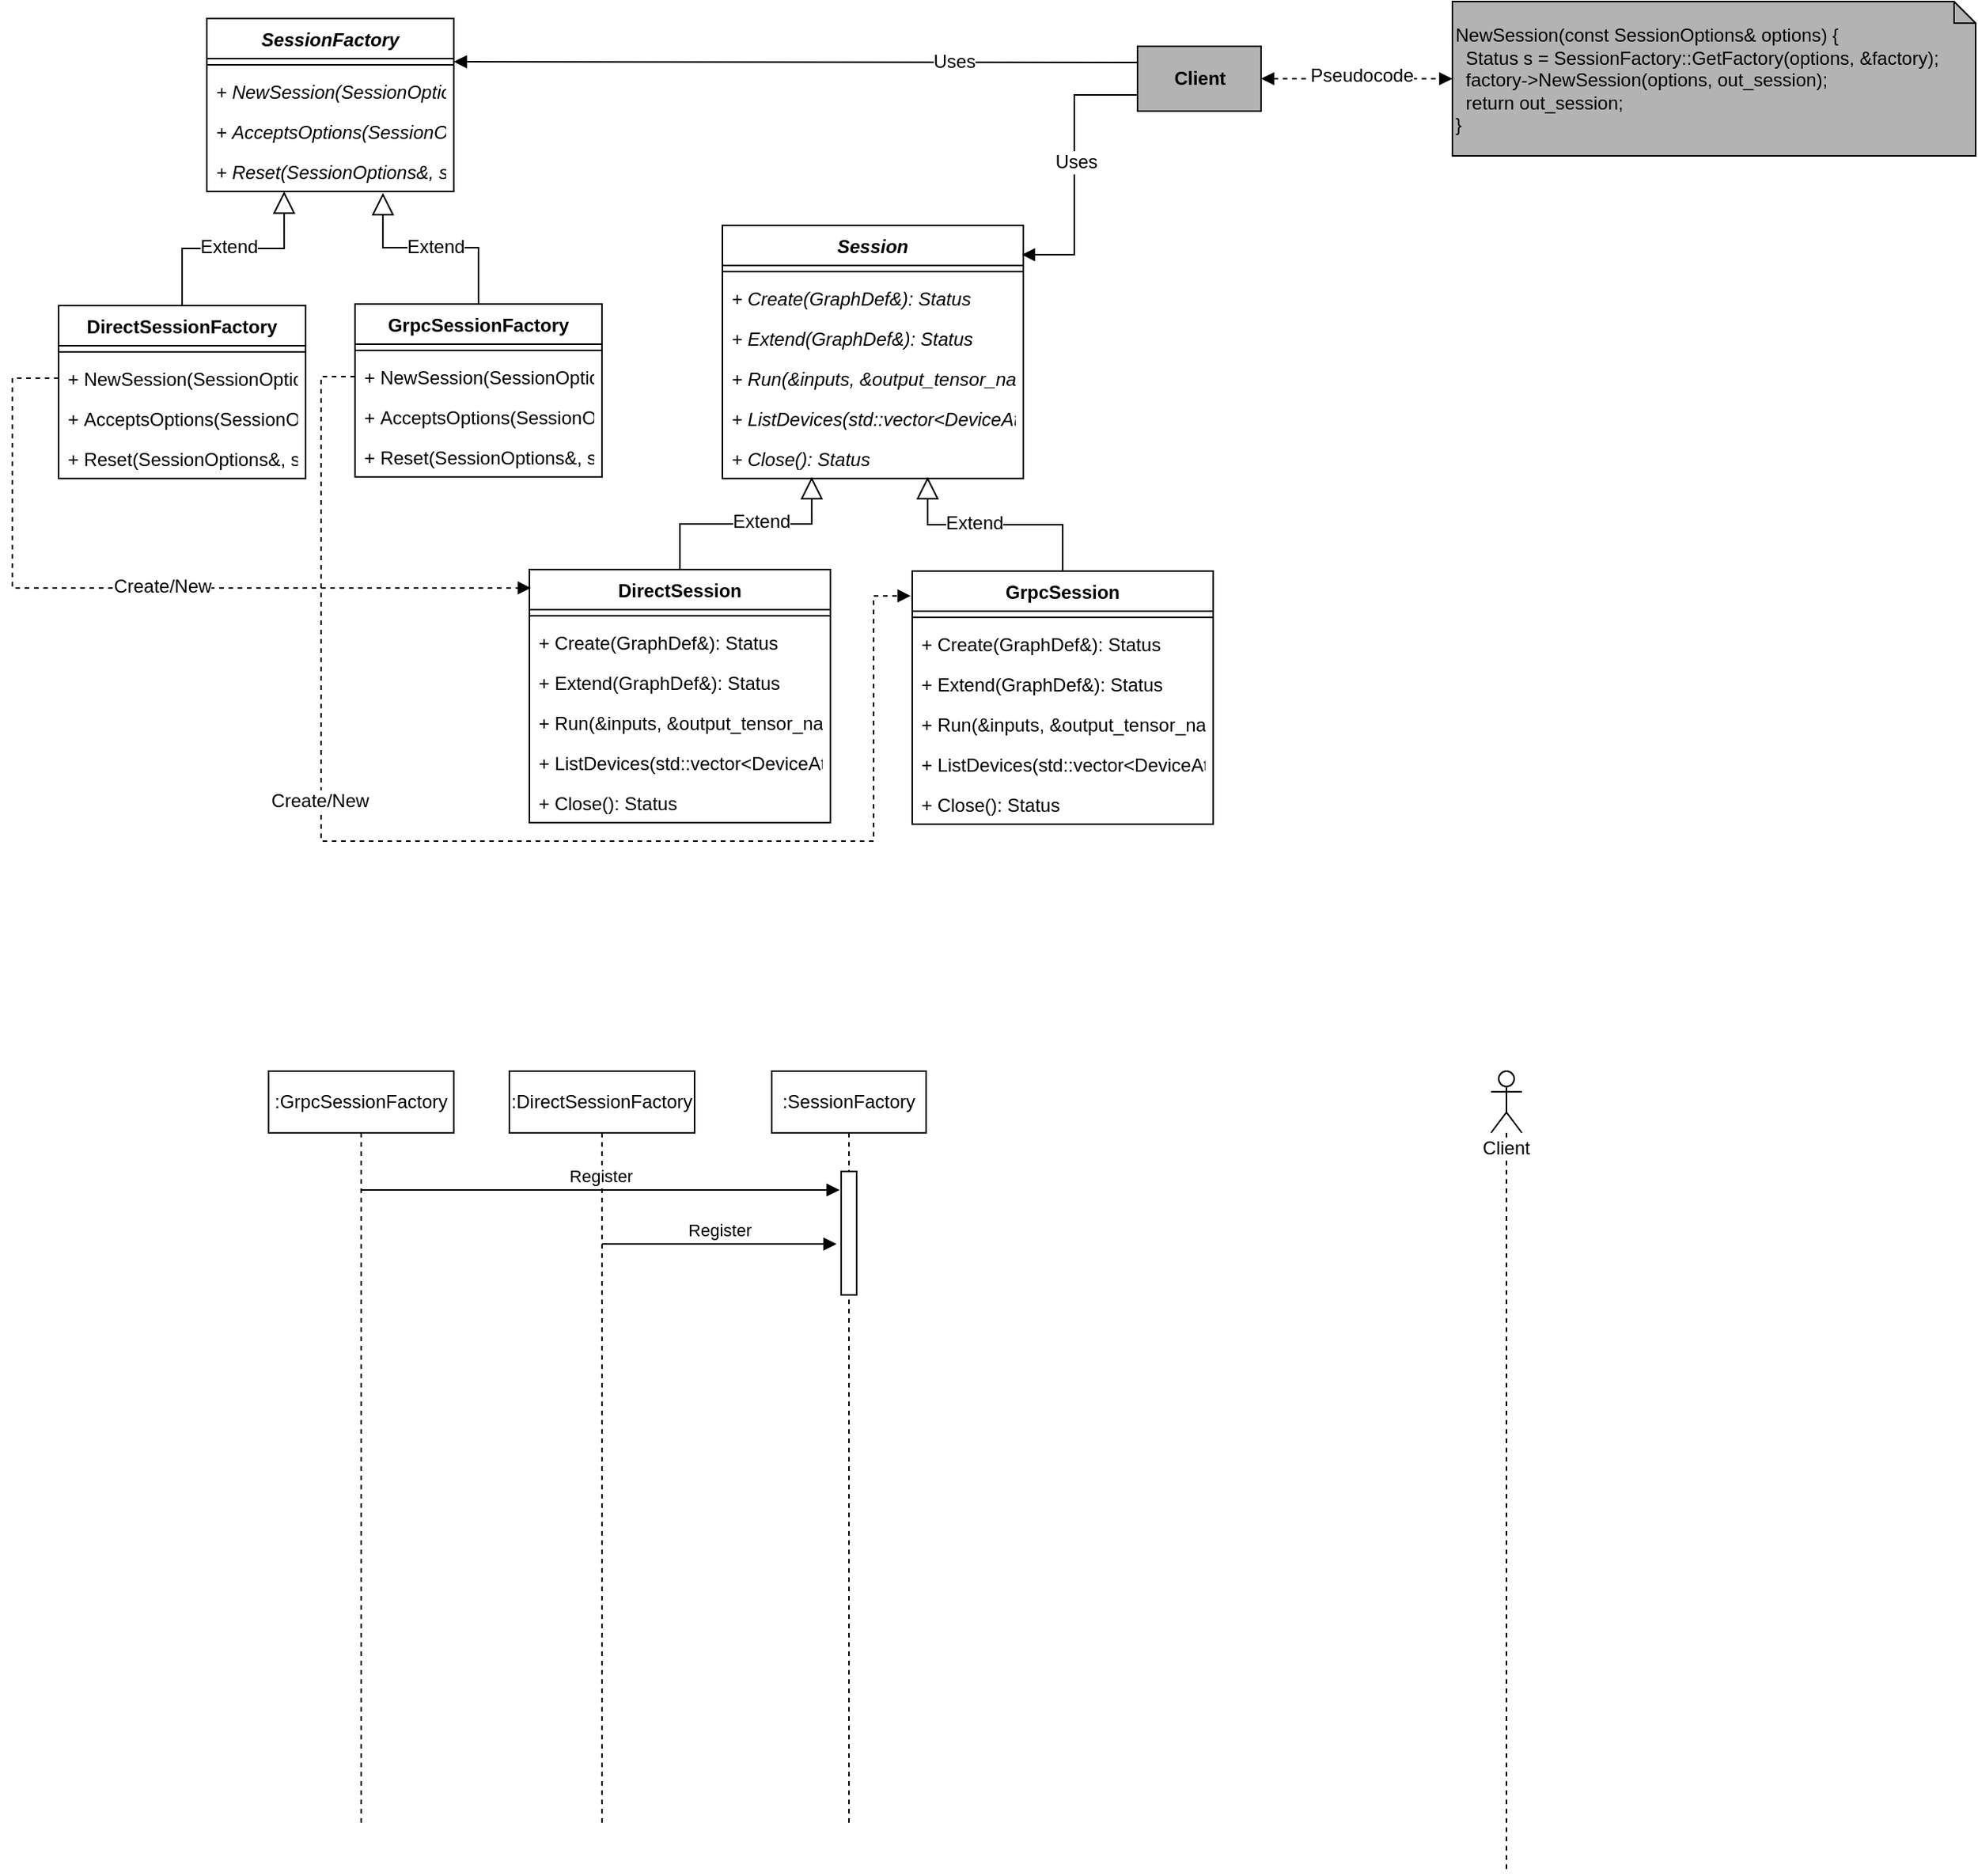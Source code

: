 <mxfile version="10.8.0" type="github"><diagram name="SessionFactory" id="6133507b-19e7-1e82-6fc7-422aa6c4b21f"><mxGraphModel dx="1154" dy="702" grid="1" gridSize="10" guides="1" tooltips="1" connect="1" arrows="1" fold="1" page="1" pageScale="1" pageWidth="1169" pageHeight="827" background="#ffffff" math="0" shadow="0"><root><mxCell id="0"/><mxCell id="1" parent="0"/><mxCell id="FXusubt9UUqyPPRDSsIw-2" value="GrpcSessionFactory" style="swimlane;fontStyle=1;align=center;verticalAlign=top;childLayout=stackLayout;horizontal=1;startSize=26;horizontalStack=0;resizeParent=1;resizeParentMax=0;resizeLast=0;collapsible=1;marginBottom=0;" parent="1" vertex="1"><mxGeometry x="264" y="343" width="160" height="112" as="geometry"/></mxCell><mxCell id="FXusubt9UUqyPPRDSsIw-4" value="" style="line;strokeWidth=1;fillColor=none;align=left;verticalAlign=middle;spacingTop=-1;spacingLeft=3;spacingRight=3;rotatable=0;labelPosition=right;points=[];portConstraint=eastwest;" parent="FXusubt9UUqyPPRDSsIw-2" vertex="1"><mxGeometry y="26" width="160" height="8" as="geometry"/></mxCell><mxCell id="FXusubt9UUqyPPRDSsIw-5" value="+ NewSession(SessionOptions&amp;, Session**): Status&#10;" style="text;strokeColor=none;fillColor=none;align=left;verticalAlign=top;spacingLeft=4;spacingRight=4;overflow=hidden;rotatable=0;points=[[0,0.5],[1,0.5]];portConstraint=eastwest;fontStyle=0" parent="FXusubt9UUqyPPRDSsIw-2" vertex="1"><mxGeometry y="34" width="160" height="26" as="geometry"/></mxCell><mxCell id="FXusubt9UUqyPPRDSsIw-11" value="+ AcceptsOptions(SessionOptions&amp;): bool&#10;" style="text;strokeColor=none;fillColor=none;align=left;verticalAlign=top;spacingLeft=4;spacingRight=4;overflow=hidden;rotatable=0;points=[[0,0.5],[1,0.5]];portConstraint=eastwest;fontStyle=0" parent="FXusubt9UUqyPPRDSsIw-2" vertex="1"><mxGeometry y="60" width="160" height="26" as="geometry"/></mxCell><mxCell id="FXusubt9UUqyPPRDSsIw-9" value="+ Reset(SessionOptions&amp;, std::vector&lt;string&gt;&amp; ): Status&#10;" style="text;strokeColor=none;fillColor=none;align=left;verticalAlign=top;spacingLeft=4;spacingRight=4;overflow=hidden;rotatable=0;points=[[0,0.5],[1,0.5]];portConstraint=eastwest;fontStyle=0" parent="FXusubt9UUqyPPRDSsIw-2" vertex="1"><mxGeometry y="86" width="160" height="26" as="geometry"/></mxCell><mxCell id="FXusubt9UUqyPPRDSsIw-12" value="SessionFactory" style="swimlane;fontStyle=3;align=center;verticalAlign=top;childLayout=stackLayout;horizontal=1;startSize=26;horizontalStack=0;resizeParent=1;resizeParentMax=0;resizeLast=0;collapsible=1;marginBottom=0;" parent="1" vertex="1"><mxGeometry x="168" y="158" width="160" height="112" as="geometry"/></mxCell><mxCell id="FXusubt9UUqyPPRDSsIw-13" value="" style="line;strokeWidth=1;fillColor=none;align=left;verticalAlign=middle;spacingTop=-1;spacingLeft=3;spacingRight=3;rotatable=0;labelPosition=right;points=[];portConstraint=eastwest;" parent="FXusubt9UUqyPPRDSsIw-12" vertex="1"><mxGeometry y="26" width="160" height="8" as="geometry"/></mxCell><mxCell id="FXusubt9UUqyPPRDSsIw-14" value="+ NewSession(SessionOptions&amp;, Session**): Status&#10;" style="text;strokeColor=none;fillColor=none;align=left;verticalAlign=top;spacingLeft=4;spacingRight=4;overflow=hidden;rotatable=0;points=[[0,0.5],[1,0.5]];portConstraint=eastwest;fontStyle=2" parent="FXusubt9UUqyPPRDSsIw-12" vertex="1"><mxGeometry y="34" width="160" height="26" as="geometry"/></mxCell><mxCell id="FXusubt9UUqyPPRDSsIw-15" value="+ AcceptsOptions(SessionOptions&amp;): bool&#10;" style="text;strokeColor=none;fillColor=none;align=left;verticalAlign=top;spacingLeft=4;spacingRight=4;overflow=hidden;rotatable=0;points=[[0,0.5],[1,0.5]];portConstraint=eastwest;fontStyle=2" parent="FXusubt9UUqyPPRDSsIw-12" vertex="1"><mxGeometry y="60" width="160" height="26" as="geometry"/></mxCell><mxCell id="FXusubt9UUqyPPRDSsIw-16" value="+ Reset(SessionOptions&amp;, std::vector&lt;string&gt;&amp; ): Status&#10;" style="text;strokeColor=none;fillColor=none;align=left;verticalAlign=top;spacingLeft=4;spacingRight=4;overflow=hidden;rotatable=0;points=[[0,0.5],[1,0.5]];portConstraint=eastwest;fontStyle=2" parent="FXusubt9UUqyPPRDSsIw-12" vertex="1"><mxGeometry y="86" width="160" height="26" as="geometry"/></mxCell><mxCell id="FXusubt9UUqyPPRDSsIw-18" value="DirectSessionFactory" style="swimlane;fontStyle=1;align=center;verticalAlign=top;childLayout=stackLayout;horizontal=1;startSize=26;horizontalStack=0;resizeParent=1;resizeParentMax=0;resizeLast=0;collapsible=1;marginBottom=0;" parent="1" vertex="1"><mxGeometry x="72" y="344" width="160" height="112" as="geometry"/></mxCell><mxCell id="FXusubt9UUqyPPRDSsIw-19" value="" style="line;strokeWidth=1;fillColor=none;align=left;verticalAlign=middle;spacingTop=-1;spacingLeft=3;spacingRight=3;rotatable=0;labelPosition=right;points=[];portConstraint=eastwest;" parent="FXusubt9UUqyPPRDSsIw-18" vertex="1"><mxGeometry y="26" width="160" height="8" as="geometry"/></mxCell><mxCell id="FXusubt9UUqyPPRDSsIw-20" value="+ NewSession(SessionOptions&amp;, Session**): Status&#10;" style="text;strokeColor=none;fillColor=none;align=left;verticalAlign=top;spacingLeft=4;spacingRight=4;overflow=hidden;rotatable=0;points=[[0,0.5],[1,0.5]];portConstraint=eastwest;fontStyle=0" parent="FXusubt9UUqyPPRDSsIw-18" vertex="1"><mxGeometry y="34" width="160" height="26" as="geometry"/></mxCell><mxCell id="FXusubt9UUqyPPRDSsIw-21" value="+ AcceptsOptions(SessionOptions&amp;): bool&#10;" style="text;strokeColor=none;fillColor=none;align=left;verticalAlign=top;spacingLeft=4;spacingRight=4;overflow=hidden;rotatable=0;points=[[0,0.5],[1,0.5]];portConstraint=eastwest;fontStyle=0" parent="FXusubt9UUqyPPRDSsIw-18" vertex="1"><mxGeometry y="60" width="160" height="26" as="geometry"/></mxCell><mxCell id="FXusubt9UUqyPPRDSsIw-22" value="+ Reset(SessionOptions&amp;, std::vector&lt;string&gt;&amp; ): Status&#10;" style="text;strokeColor=none;fillColor=none;align=left;verticalAlign=top;spacingLeft=4;spacingRight=4;overflow=hidden;rotatable=0;points=[[0,0.5],[1,0.5]];portConstraint=eastwest;fontStyle=0" parent="FXusubt9UUqyPPRDSsIw-18" vertex="1"><mxGeometry y="86" width="160" height="26" as="geometry"/></mxCell><mxCell id="FXusubt9UUqyPPRDSsIw-37" value="" style="endArrow=block;endFill=0;endSize=12;html=1;exitX=0.5;exitY=0;exitDx=0;exitDy=0;edgeStyle=orthogonalEdgeStyle;entryX=0.313;entryY=1;entryDx=0;entryDy=0;entryPerimeter=0;rounded=0;" parent="1" source="FXusubt9UUqyPPRDSsIw-18" target="FXusubt9UUqyPPRDSsIw-16" edge="1"><mxGeometry width="160" relative="1" as="geometry"><mxPoint x="128" y="397" as="sourcePoint"/><mxPoint x="228" y="277" as="targetPoint"/></mxGeometry></mxCell><mxCell id="_OT2kAkFZRMDzbsxT8Rm-2" value="&lt;span&gt;Extend&lt;/span&gt;" style="text;html=1;resizable=0;points=[];align=center;verticalAlign=middle;labelBackgroundColor=#ffffff;" vertex="1" connectable="0" parent="FXusubt9UUqyPPRDSsIw-37"><mxGeometry x="-0.043" y="-2" relative="1" as="geometry"><mxPoint y="-3" as="offset"/></mxGeometry></mxCell><mxCell id="FXusubt9UUqyPPRDSsIw-38" value="" style="endArrow=block;endFill=0;endSize=12;html=1;exitX=0.5;exitY=0;exitDx=0;exitDy=0;edgeStyle=orthogonalEdgeStyle;entryX=0.713;entryY=1.038;entryDx=0;entryDy=0;entryPerimeter=0;rounded=0;" parent="1" source="FXusubt9UUqyPPRDSsIw-2" target="FXusubt9UUqyPPRDSsIw-16" edge="1"><mxGeometry width="160" relative="1" as="geometry"><mxPoint x="138" y="411" as="sourcePoint"/><mxPoint x="258" y="267" as="targetPoint"/></mxGeometry></mxCell><mxCell id="_OT2kAkFZRMDzbsxT8Rm-3" value="Extend" style="text;html=1;resizable=0;points=[];align=center;verticalAlign=middle;labelBackgroundColor=#ffffff;" vertex="1" connectable="0" parent="FXusubt9UUqyPPRDSsIw-38"><mxGeometry x="-0.03" y="1" relative="1" as="geometry"><mxPoint y="-2" as="offset"/></mxGeometry></mxCell><mxCell id="4nXSCOkuQWJkD62gdd0l-6" value="Session" style="swimlane;fontStyle=3;align=center;verticalAlign=top;childLayout=stackLayout;horizontal=1;startSize=26;horizontalStack=0;resizeParent=1;resizeParentMax=0;resizeLast=0;collapsible=1;marginBottom=0;" parent="1" vertex="1"><mxGeometry x="502" y="292" width="195" height="164" as="geometry"/></mxCell><mxCell id="4nXSCOkuQWJkD62gdd0l-8" value="&#10;&#10;" style="line;strokeWidth=1;fillColor=none;align=left;verticalAlign=middle;spacingTop=-1;spacingLeft=3;spacingRight=3;rotatable=0;labelPosition=right;points=[];portConstraint=eastwest;" parent="4nXSCOkuQWJkD62gdd0l-6" vertex="1"><mxGeometry y="26" width="195" height="8" as="geometry"/></mxCell><mxCell id="4nXSCOkuQWJkD62gdd0l-9" value="+ Create(GraphDef&amp;): Status&#10;" style="text;strokeColor=none;fillColor=none;align=left;verticalAlign=top;spacingLeft=4;spacingRight=4;overflow=hidden;rotatable=0;points=[[0,0.5],[1,0.5]];portConstraint=eastwest;fontStyle=2" parent="4nXSCOkuQWJkD62gdd0l-6" vertex="1"><mxGeometry y="34" width="195" height="26" as="geometry"/></mxCell><mxCell id="4nXSCOkuQWJkD62gdd0l-10" value="+ Extend(GraphDef&amp;): Status&#10;" style="text;strokeColor=none;fillColor=none;align=left;verticalAlign=top;spacingLeft=4;spacingRight=4;overflow=hidden;rotatable=0;points=[[0,0.5],[1,0.5]];portConstraint=eastwest;fontStyle=2" parent="4nXSCOkuQWJkD62gdd0l-6" vertex="1"><mxGeometry y="60" width="195" height="26" as="geometry"/></mxCell><mxCell id="4nXSCOkuQWJkD62gdd0l-12" value="+ Run(&amp;inputs, &amp;output_tensor_names, &amp;target_node_names, outputs): Status&#10;" style="text;strokeColor=none;fillColor=none;align=left;verticalAlign=top;spacingLeft=4;spacingRight=4;overflow=hidden;rotatable=0;points=[[0,0.5],[1,0.5]];portConstraint=eastwest;fontStyle=2" parent="4nXSCOkuQWJkD62gdd0l-6" vertex="1"><mxGeometry y="86" width="195" height="26" as="geometry"/></mxCell><mxCell id="4nXSCOkuQWJkD62gdd0l-11" value="+ ListDevices(std::vector&lt;DeviceAttributes&gt;* response): Status&#10;" style="text;strokeColor=none;fillColor=none;align=left;verticalAlign=top;spacingLeft=4;spacingRight=4;overflow=hidden;rotatable=0;points=[[0,0.5],[1,0.5]];portConstraint=eastwest;fontStyle=2" parent="4nXSCOkuQWJkD62gdd0l-6" vertex="1"><mxGeometry y="112" width="195" height="26" as="geometry"/></mxCell><mxCell id="4nXSCOkuQWJkD62gdd0l-13" value="+ Close(): Status&#10;" style="text;strokeColor=none;fillColor=none;align=left;verticalAlign=top;spacingLeft=4;spacingRight=4;overflow=hidden;rotatable=0;points=[[0,0.5],[1,0.5]];portConstraint=eastwest;fontStyle=2" parent="4nXSCOkuQWJkD62gdd0l-6" vertex="1"><mxGeometry y="138" width="195" height="26" as="geometry"/></mxCell><mxCell id="4nXSCOkuQWJkD62gdd0l-14" value="DirectSession" style="swimlane;fontStyle=1;align=center;verticalAlign=top;childLayout=stackLayout;horizontal=1;startSize=26;horizontalStack=0;resizeParent=1;resizeParentMax=0;resizeLast=0;collapsible=1;marginBottom=0;" parent="1" vertex="1"><mxGeometry x="377" y="515" width="195" height="164" as="geometry"/></mxCell><mxCell id="4nXSCOkuQWJkD62gdd0l-15" value="&#10;&#10;" style="line;strokeWidth=1;fillColor=none;align=left;verticalAlign=middle;spacingTop=-1;spacingLeft=3;spacingRight=3;rotatable=0;labelPosition=right;points=[];portConstraint=eastwest;" parent="4nXSCOkuQWJkD62gdd0l-14" vertex="1"><mxGeometry y="26" width="195" height="8" as="geometry"/></mxCell><mxCell id="4nXSCOkuQWJkD62gdd0l-16" value="+ Create(GraphDef&amp;): Status&#10;" style="text;strokeColor=none;fillColor=none;align=left;verticalAlign=top;spacingLeft=4;spacingRight=4;overflow=hidden;rotatable=0;points=[[0,0.5],[1,0.5]];portConstraint=eastwest;fontStyle=0" parent="4nXSCOkuQWJkD62gdd0l-14" vertex="1"><mxGeometry y="34" width="195" height="26" as="geometry"/></mxCell><mxCell id="4nXSCOkuQWJkD62gdd0l-17" value="+ Extend(GraphDef&amp;): Status&#10;" style="text;strokeColor=none;fillColor=none;align=left;verticalAlign=top;spacingLeft=4;spacingRight=4;overflow=hidden;rotatable=0;points=[[0,0.5],[1,0.5]];portConstraint=eastwest;fontStyle=0" parent="4nXSCOkuQWJkD62gdd0l-14" vertex="1"><mxGeometry y="60" width="195" height="26" as="geometry"/></mxCell><mxCell id="4nXSCOkuQWJkD62gdd0l-18" value="+ Run(&amp;inputs, &amp;output_tensor_names, &amp;target_node_names, outputs): Status&#10;" style="text;strokeColor=none;fillColor=none;align=left;verticalAlign=top;spacingLeft=4;spacingRight=4;overflow=hidden;rotatable=0;points=[[0,0.5],[1,0.5]];portConstraint=eastwest;fontStyle=0" parent="4nXSCOkuQWJkD62gdd0l-14" vertex="1"><mxGeometry y="86" width="195" height="26" as="geometry"/></mxCell><mxCell id="4nXSCOkuQWJkD62gdd0l-19" value="+ ListDevices(std::vector&lt;DeviceAttributes&gt;* response): Status&#10;" style="text;strokeColor=none;fillColor=none;align=left;verticalAlign=top;spacingLeft=4;spacingRight=4;overflow=hidden;rotatable=0;points=[[0,0.5],[1,0.5]];portConstraint=eastwest;fontStyle=0" parent="4nXSCOkuQWJkD62gdd0l-14" vertex="1"><mxGeometry y="112" width="195" height="26" as="geometry"/></mxCell><mxCell id="4nXSCOkuQWJkD62gdd0l-20" value="+ Close(): Status&#10;" style="text;strokeColor=none;fillColor=none;align=left;verticalAlign=top;spacingLeft=4;spacingRight=4;overflow=hidden;rotatable=0;points=[[0,0.5],[1,0.5]];portConstraint=eastwest;fontStyle=0" parent="4nXSCOkuQWJkD62gdd0l-14" vertex="1"><mxGeometry y="138" width="195" height="26" as="geometry"/></mxCell><mxCell id="4nXSCOkuQWJkD62gdd0l-21" value="GrpcSession" style="swimlane;fontStyle=1;align=center;verticalAlign=top;childLayout=stackLayout;horizontal=1;startSize=26;horizontalStack=0;resizeParent=1;resizeParentMax=0;resizeLast=0;collapsible=1;marginBottom=0;" parent="1" vertex="1"><mxGeometry x="625" y="516" width="195" height="164" as="geometry"/></mxCell><mxCell id="4nXSCOkuQWJkD62gdd0l-22" value="&#10;&#10;" style="line;strokeWidth=1;fillColor=none;align=left;verticalAlign=middle;spacingTop=-1;spacingLeft=3;spacingRight=3;rotatable=0;labelPosition=right;points=[];portConstraint=eastwest;" parent="4nXSCOkuQWJkD62gdd0l-21" vertex="1"><mxGeometry y="26" width="195" height="8" as="geometry"/></mxCell><mxCell id="4nXSCOkuQWJkD62gdd0l-23" value="+ Create(GraphDef&amp;): Status&#10;" style="text;strokeColor=none;fillColor=none;align=left;verticalAlign=top;spacingLeft=4;spacingRight=4;overflow=hidden;rotatable=0;points=[[0,0.5],[1,0.5]];portConstraint=eastwest;fontStyle=0" parent="4nXSCOkuQWJkD62gdd0l-21" vertex="1"><mxGeometry y="34" width="195" height="26" as="geometry"/></mxCell><mxCell id="4nXSCOkuQWJkD62gdd0l-24" value="+ Extend(GraphDef&amp;): Status&#10;" style="text;strokeColor=none;fillColor=none;align=left;verticalAlign=top;spacingLeft=4;spacingRight=4;overflow=hidden;rotatable=0;points=[[0,0.5],[1,0.5]];portConstraint=eastwest;fontStyle=0" parent="4nXSCOkuQWJkD62gdd0l-21" vertex="1"><mxGeometry y="60" width="195" height="26" as="geometry"/></mxCell><mxCell id="4nXSCOkuQWJkD62gdd0l-25" value="+ Run(&amp;inputs, &amp;output_tensor_names, &amp;target_node_names, outputs): Status&#10;" style="text;strokeColor=none;fillColor=none;align=left;verticalAlign=top;spacingLeft=4;spacingRight=4;overflow=hidden;rotatable=0;points=[[0,0.5],[1,0.5]];portConstraint=eastwest;fontStyle=0" parent="4nXSCOkuQWJkD62gdd0l-21" vertex="1"><mxGeometry y="86" width="195" height="26" as="geometry"/></mxCell><mxCell id="4nXSCOkuQWJkD62gdd0l-26" value="+ ListDevices(std::vector&lt;DeviceAttributes&gt;* response): Status&#10;" style="text;strokeColor=none;fillColor=none;align=left;verticalAlign=top;spacingLeft=4;spacingRight=4;overflow=hidden;rotatable=0;points=[[0,0.5],[1,0.5]];portConstraint=eastwest;fontStyle=0" parent="4nXSCOkuQWJkD62gdd0l-21" vertex="1"><mxGeometry y="112" width="195" height="26" as="geometry"/></mxCell><mxCell id="4nXSCOkuQWJkD62gdd0l-27" value="+ Close(): Status&#10;" style="text;strokeColor=none;fillColor=none;align=left;verticalAlign=top;spacingLeft=4;spacingRight=4;overflow=hidden;rotatable=0;points=[[0,0.5],[1,0.5]];portConstraint=eastwest;fontStyle=0" parent="4nXSCOkuQWJkD62gdd0l-21" vertex="1"><mxGeometry y="138" width="195" height="26" as="geometry"/></mxCell><mxCell id="4nXSCOkuQWJkD62gdd0l-28" value="" style="endArrow=block;endFill=0;endSize=12;html=1;exitX=0.5;exitY=0;exitDx=0;exitDy=0;edgeStyle=orthogonalEdgeStyle;rounded=0;entryX=0.297;entryY=0.962;entryDx=0;entryDy=0;entryPerimeter=0;" parent="1" source="4nXSCOkuQWJkD62gdd0l-14" target="4nXSCOkuQWJkD62gdd0l-13" edge="1"><mxGeometry width="160" relative="1" as="geometry"><mxPoint x="268" y="681" as="sourcePoint"/><mxPoint x="556" y="423" as="targetPoint"/></mxGeometry></mxCell><mxCell id="_OT2kAkFZRMDzbsxT8Rm-6" value="Extend" style="text;html=1;resizable=0;points=[];align=center;verticalAlign=middle;labelBackgroundColor=#ffffff;" vertex="1" connectable="0" parent="4nXSCOkuQWJkD62gdd0l-28"><mxGeometry x="0.075" relative="1" as="geometry"><mxPoint x="4" y="-2" as="offset"/></mxGeometry></mxCell><mxCell id="4nXSCOkuQWJkD62gdd0l-29" value="" style="endArrow=block;endFill=0;endSize=12;html=1;exitX=0.5;exitY=0;exitDx=0;exitDy=0;edgeStyle=orthogonalEdgeStyle;rounded=0;entryX=0.682;entryY=0.962;entryDx=0;entryDy=0;entryPerimeter=0;" parent="1" source="4nXSCOkuQWJkD62gdd0l-21" target="4nXSCOkuQWJkD62gdd0l-13" edge="1"><mxGeometry width="160" relative="1" as="geometry"><mxPoint x="708" y="731" as="sourcePoint"/><mxPoint x="619" y="424" as="targetPoint"/></mxGeometry></mxCell><mxCell id="_OT2kAkFZRMDzbsxT8Rm-7" value="Extend" style="text;html=1;resizable=0;points=[];align=center;verticalAlign=middle;labelBackgroundColor=#ffffff;" vertex="1" connectable="0" parent="4nXSCOkuQWJkD62gdd0l-29"><mxGeometry x="0.187" y="2" relative="1" as="geometry"><mxPoint y="-3" as="offset"/></mxGeometry></mxCell><mxCell id="4nXSCOkuQWJkD62gdd0l-33" value="" style="endArrow=block;startArrow=none;endFill=1;startFill=0;html=1;exitX=0;exitY=0.5;exitDx=0;exitDy=0;rounded=0;edgeStyle=orthogonalEdgeStyle;dashed=1;entryX=0.005;entryY=0.073;entryDx=0;entryDy=0;entryPerimeter=0;" parent="1" source="FXusubt9UUqyPPRDSsIw-20" target="4nXSCOkuQWJkD62gdd0l-14" edge="1"><mxGeometry width="160" relative="1" as="geometry"><mxPoint x="-69" y="691" as="sourcePoint"/><mxPoint x="428" y="561" as="targetPoint"/><Array as="points"><mxPoint x="42" y="391"/><mxPoint x="42" y="527"/></Array></mxGeometry></mxCell><mxCell id="_OT2kAkFZRMDzbsxT8Rm-4" value="Create/New" style="text;html=1;resizable=0;points=[];align=center;verticalAlign=middle;labelBackgroundColor=#ffffff;" vertex="1" connectable="0" parent="4nXSCOkuQWJkD62gdd0l-33"><mxGeometry x="0.048" y="2" relative="1" as="geometry"><mxPoint y="1" as="offset"/></mxGeometry></mxCell><mxCell id="4nXSCOkuQWJkD62gdd0l-34" value="" style="endArrow=block;startArrow=none;endFill=1;startFill=0;html=1;exitX=0;exitY=0.5;exitDx=0;exitDy=0;rounded=0;edgeStyle=orthogonalEdgeStyle;dashed=1;entryX=-0.005;entryY=0.098;entryDx=0;entryDy=0;entryPerimeter=0;" parent="1" source="FXusubt9UUqyPPRDSsIw-5" target="4nXSCOkuQWJkD62gdd0l-21" edge="1"><mxGeometry width="160" relative="1" as="geometry"><mxPoint x="111" y="681" as="sourcePoint"/><mxPoint x="610" y="532" as="targetPoint"/><Array as="points"><mxPoint x="242" y="390"/><mxPoint x="242" y="691"/><mxPoint x="600" y="691"/><mxPoint x="600" y="532"/></Array></mxGeometry></mxCell><mxCell id="_OT2kAkFZRMDzbsxT8Rm-5" value="Create/New" style="text;html=1;resizable=0;points=[];align=center;verticalAlign=middle;labelBackgroundColor=#ffffff;" vertex="1" connectable="0" parent="4nXSCOkuQWJkD62gdd0l-34"><mxGeometry x="-0.313" y="-1" relative="1" as="geometry"><mxPoint as="offset"/></mxGeometry></mxCell><mxCell id="4nXSCOkuQWJkD62gdd0l-36" value="&lt;b&gt;Client&lt;/b&gt;" style="html=1;fillColor=#B3B3B3;" parent="1" vertex="1"><mxGeometry x="771" y="176" width="80" height="42" as="geometry"/></mxCell><mxCell id="4nXSCOkuQWJkD62gdd0l-41" value="" style="endArrow=none;startArrow=block;endFill=0;startFill=1;html=1;entryX=0;entryY=0.25;entryDx=0;entryDy=0;exitX=1;exitY=0.25;exitDx=0;exitDy=0;" parent="1" source="FXusubt9UUqyPPRDSsIw-12" target="4nXSCOkuQWJkD62gdd0l-36" edge="1"><mxGeometry width="160" relative="1" as="geometry"><mxPoint x="142" y="772" as="sourcePoint"/><mxPoint x="302" y="772" as="targetPoint"/></mxGeometry></mxCell><mxCell id="_OT2kAkFZRMDzbsxT8Rm-8" value="Uses" style="text;html=1;resizable=0;points=[];align=center;verticalAlign=middle;labelBackgroundColor=#ffffff;" vertex="1" connectable="0" parent="4nXSCOkuQWJkD62gdd0l-41"><mxGeometry x="0.46" y="1" relative="1" as="geometry"><mxPoint as="offset"/></mxGeometry></mxCell><mxCell id="4nXSCOkuQWJkD62gdd0l-42" value="" style="endArrow=none;startArrow=block;endFill=0;startFill=1;html=1;exitX=0.995;exitY=0.116;exitDx=0;exitDy=0;exitPerimeter=0;entryX=0;entryY=0.75;entryDx=0;entryDy=0;rounded=0;edgeStyle=orthogonalEdgeStyle;" parent="1" source="4nXSCOkuQWJkD62gdd0l-6" target="4nXSCOkuQWJkD62gdd0l-36" edge="1"><mxGeometry width="160" relative="1" as="geometry"><mxPoint x="338" y="196" as="sourcePoint"/><mxPoint x="832" y="196" as="targetPoint"/><Array as="points"><mxPoint x="730" y="311"/><mxPoint x="730" y="208"/></Array></mxGeometry></mxCell><mxCell id="_OT2kAkFZRMDzbsxT8Rm-9" value="Uses" style="text;html=1;resizable=0;points=[];align=center;verticalAlign=middle;labelBackgroundColor=#ffffff;" vertex="1" connectable="0" parent="4nXSCOkuQWJkD62gdd0l-42"><mxGeometry x="0.061" y="-1" relative="1" as="geometry"><mxPoint as="offset"/></mxGeometry></mxCell><mxCell id="sehtOHl5CQ17ieA08v2j-1" value="&lt;span&gt;&lt;br&gt;NewSession(&lt;/span&gt;&lt;span&gt;const &lt;/span&gt;&lt;span&gt;SessionOptions&lt;/span&gt;&lt;span&gt;&amp;amp; options&lt;/span&gt;&lt;span&gt;) {&lt;/span&gt;&lt;br&gt;&lt;span&gt;&amp;nbsp; Status &lt;/span&gt;&lt;span&gt;s = &lt;/span&gt;&lt;span&gt;SessionFactory&lt;/span&gt;&lt;span&gt;::GetFactory(options&lt;/span&gt;&lt;span&gt;, &lt;/span&gt;&lt;span&gt;&amp;amp;factory)&lt;/span&gt;&lt;span&gt;;&lt;/span&gt;&lt;span&gt;&lt;br&gt;&lt;/span&gt;&lt;span&gt;&amp;nbsp; factory-&amp;gt;NewSession(options&lt;/span&gt;&lt;span&gt;, &lt;/span&gt;&lt;span&gt;out_session)&lt;/span&gt;&lt;span&gt;;&lt;br&gt;&lt;/span&gt;&lt;span&gt;&amp;nbsp; return &lt;/span&gt;&lt;span&gt;out_session&lt;/span&gt;&lt;span&gt;;&lt;br&gt;}&lt;br&gt;&lt;/span&gt;" style="shape=note;whiteSpace=wrap;html=1;size=14;verticalAlign=top;align=left;spacingTop=-6;fillColor=#B3B3B3;fontFamily=Helvetica;" parent="1" vertex="1"><mxGeometry x="975" y="147" width="339" height="100" as="geometry"/></mxCell><mxCell id="IExWD9AddTgQL043qhoG-2" value="" style="endArrow=block;startArrow=block;endFill=1;startFill=1;html=1;fontFamily=Helvetica;exitX=1;exitY=0.5;exitDx=0;exitDy=0;entryX=0;entryY=0.5;entryDx=0;entryDy=0;entryPerimeter=0;dashed=1;" parent="1" source="4nXSCOkuQWJkD62gdd0l-36" target="sehtOHl5CQ17ieA08v2j-1" edge="1"><mxGeometry width="160" relative="1" as="geometry"><mxPoint x="802" y="362" as="sourcePoint"/><mxPoint x="962" y="362" as="targetPoint"/></mxGeometry></mxCell><mxCell id="_OT2kAkFZRMDzbsxT8Rm-11" value="&lt;span&gt;Pseudocode&lt;/span&gt;" style="text;html=1;resizable=0;points=[];align=center;verticalAlign=middle;labelBackgroundColor=#ffffff;" vertex="1" connectable="0" parent="IExWD9AddTgQL043qhoG-2"><mxGeometry x="-0.06" y="-4" relative="1" as="geometry"><mxPoint x="6" y="-6" as="offset"/></mxGeometry></mxCell><mxCell id="lY581g2pNGXq4yiNGWpg-1" value="Client" style="shape=umlLifeline;participant=umlActor;perimeter=lifelinePerimeter;whiteSpace=wrap;html=1;container=1;collapsible=0;recursiveResize=0;verticalAlign=top;spacingTop=36;labelBackgroundColor=#ffffff;outlineConnect=0;" vertex="1" parent="1"><mxGeometry x="1000" y="840" width="20" height="520" as="geometry"/></mxCell><mxCell id="lY581g2pNGXq4yiNGWpg-2" value=":SessionFactory" style="shape=umlLifeline;perimeter=lifelinePerimeter;whiteSpace=wrap;html=1;container=1;collapsible=0;recursiveResize=0;outlineConnect=0;" vertex="1" parent="1"><mxGeometry x="534" y="840" width="100" height="490" as="geometry"/></mxCell><mxCell id="R6EiXS1GSbozfJzS5K-8-6" value="" style="html=1;points=[];perimeter=orthogonalPerimeter;fontFamily=Helvetica;" vertex="1" parent="lY581g2pNGXq4yiNGWpg-2"><mxGeometry x="45" y="65" width="10" height="80" as="geometry"/></mxCell><mxCell id="R6EiXS1GSbozfJzS5K-8-1" value=":&lt;span&gt;DirectSessionFactory&lt;/span&gt;" style="shape=umlLifeline;perimeter=lifelinePerimeter;whiteSpace=wrap;html=1;container=1;collapsible=0;recursiveResize=0;outlineConnect=0;" vertex="1" parent="1"><mxGeometry x="364" y="840" width="120" height="490" as="geometry"/></mxCell><mxCell id="R6EiXS1GSbozfJzS5K-8-2" value=":&lt;span&gt;GrpcSessionFactory&lt;/span&gt;" style="shape=umlLifeline;perimeter=lifelinePerimeter;whiteSpace=wrap;html=1;container=1;collapsible=0;recursiveResize=0;outlineConnect=0;" vertex="1" parent="1"><mxGeometry x="208" y="840" width="120" height="490" as="geometry"/></mxCell><mxCell id="R6EiXS1GSbozfJzS5K-8-5" value="Register&lt;br&gt;" style="html=1;verticalAlign=bottom;endArrow=block;fontFamily=Helvetica;entryX=-0.1;entryY=0.15;entryDx=0;entryDy=0;entryPerimeter=0;" edge="1" parent="1" source="R6EiXS1GSbozfJzS5K-8-2" target="R6EiXS1GSbozfJzS5K-8-6"><mxGeometry width="80" relative="1" as="geometry"><mxPoint x="120" y="1030" as="sourcePoint"/><mxPoint x="320" y="1050" as="targetPoint"/></mxGeometry></mxCell><mxCell id="R6EiXS1GSbozfJzS5K-8-7" value="Register&lt;br&gt;" style="html=1;verticalAlign=bottom;endArrow=block;fontFamily=Helvetica;entryX=-0.3;entryY=0.588;entryDx=0;entryDy=0;entryPerimeter=0;" edge="1" parent="1" source="R6EiXS1GSbozfJzS5K-8-1" target="R6EiXS1GSbozfJzS5K-8-6"><mxGeometry width="80" relative="1" as="geometry"><mxPoint x="277.5" y="942" as="sourcePoint"/><mxPoint x="588" y="942" as="targetPoint"/></mxGeometry></mxCell></root></mxGraphModel></diagram><diagram id="nL6mkz8J1wL7D37OVuV4" name="SingletonList"><mxGraphModel dx="1154" dy="702" grid="1" gridSize="10" guides="1" tooltips="1" connect="1" arrows="1" fold="1" page="1" pageScale="1" pageWidth="1169" pageHeight="827" math="0" shadow="0"><root><mxCell id="HMtZhrFIvwiCq9MV1zeM-0"/><mxCell id="HMtZhrFIvwiCq9MV1zeM-1" parent="HMtZhrFIvwiCq9MV1zeM-0"/><mxCell id="tyfJFDI0WHhcNyW8N7T5-0" value="&lt;div&gt;&lt;span&gt;SessionFactory&lt;/span&gt;&lt;/div&gt;" style="html=1;fontFamily=Helvetica;" parent="HMtZhrFIvwiCq9MV1zeM-1" vertex="1"><mxGeometry x="249.5" y="58" width="98" height="30" as="geometry"/></mxCell><mxCell id="UVxqoVm7Dk3a5AUbJxKS-0" value="&lt;pre&gt;&lt;font face=&quot;Helvetica&quot;&gt;&lt;span&gt;std&lt;/span&gt;::&lt;span&gt;unordered_map&lt;/span&gt;&amp;lt;&lt;span&gt;string&lt;/span&gt;&lt;span&gt;, &lt;/span&gt;&lt;span&gt;SessionFactory&lt;/span&gt;*&amp;gt;&lt;/font&gt;&lt;/pre&gt;" style="html=1;fontFamily=Helvetica;" parent="HMtZhrFIvwiCq9MV1zeM-1" vertex="1"><mxGeometry x="447" y="58" width="255" height="30" as="geometry"/></mxCell><mxCell id="UVxqoVm7Dk3a5AUbJxKS-4" value="Relation" style="endArrow=open;html=1;endSize=12;startArrow=diamondThin;startSize=14;startFill=0;edgeStyle=orthogonalEdgeStyle;fontFamily=Helvetica;entryX=0;entryY=0.5;entryDx=0;entryDy=0;exitX=1;exitY=0.5;exitDx=0;exitDy=0;" parent="HMtZhrFIvwiCq9MV1zeM-1" source="tyfJFDI0WHhcNyW8N7T5-0" target="UVxqoVm7Dk3a5AUbJxKS-0" edge="1"><mxGeometry relative="1" as="geometry"><mxPoint x="352" y="73" as="sourcePoint"/><mxPoint x="552" y="108" as="targetPoint"/></mxGeometry></mxCell><mxCell id="UVxqoVm7Dk3a5AUbJxKS-5" value="0..n" style="resizable=0;html=1;align=left;verticalAlign=top;labelBackgroundColor=#ffffff;fontSize=10;" parent="UVxqoVm7Dk3a5AUbJxKS-4" connectable="0" vertex="1"><mxGeometry x="-1" relative="1" as="geometry"/></mxCell><mxCell id="UVxqoVm7Dk3a5AUbJxKS-6" value="1" style="resizable=0;html=1;align=right;verticalAlign=top;labelBackgroundColor=#ffffff;fontSize=10;" parent="UVxqoVm7Dk3a5AUbJxKS-4" connectable="0" vertex="1"><mxGeometry x="1" relative="1" as="geometry"/></mxCell><mxCell id="hkYBAwOWGB1MbL554Sjd-8" value="SessionFactory" style="swimlane;fontStyle=1;align=center;verticalAlign=top;childLayout=stackLayout;horizontal=1;startSize=26;horizontalStack=0;resizeParent=1;resizeParentMax=0;resizeLast=0;collapsible=1;marginBottom=0;fontFamily=Helvetica;" parent="HMtZhrFIvwiCq9MV1zeM-1" vertex="1"><mxGeometry x="602" y="137" width="160" height="112" as="geometry"/></mxCell><mxCell id="hkYBAwOWGB1MbL554Sjd-10" value="" style="line;strokeWidth=1;fillColor=none;align=left;verticalAlign=middle;spacingTop=-1;spacingLeft=3;spacingRight=3;rotatable=0;labelPosition=right;points=[];portConstraint=eastwest;" parent="hkYBAwOWGB1MbL554Sjd-8" vertex="1"><mxGeometry y="26" width="160" height="8" as="geometry"/></mxCell><mxCell id="hkYBAwOWGB1MbL554Sjd-11" value="+ 类中的static函数&#10;" style="text;strokeColor=none;fillColor=none;align=left;verticalAlign=top;spacingLeft=4;spacingRight=4;overflow=hidden;rotatable=0;points=[[0,0.5],[1,0.5]];portConstraint=eastwest;" parent="hkYBAwOWGB1MbL554Sjd-8" vertex="1"><mxGeometry y="34" width="160" height="26" as="geometry"/></mxCell><mxCell id="sWiK2dvceCtaBnC8qd_2-1" value="+Register(string&amp;, SessionFactory*): void&#10;" style="text;strokeColor=none;fillColor=none;align=left;verticalAlign=top;spacingLeft=4;spacingRight=4;overflow=hidden;rotatable=0;points=[[0,0.5],[1,0.5]];portConstraint=eastwest;" parent="hkYBAwOWGB1MbL554Sjd-8" vertex="1"><mxGeometry y="60" width="160" height="26" as="geometry"/></mxCell><mxCell id="sWiK2dvceCtaBnC8qd_2-0" value="+GetFactory(string&amp;, SessionFactory*): void&#10;" style="text;strokeColor=none;fillColor=none;align=left;verticalAlign=top;spacingLeft=4;spacingRight=4;overflow=hidden;rotatable=0;points=[[0,0.5],[1,0.5]];portConstraint=eastwest;" parent="hkYBAwOWGB1MbL554Sjd-8" vertex="1"><mxGeometry y="86" width="160" height="26" as="geometry"/></mxCell><mxCell id="sWiK2dvceCtaBnC8qd_2-4" value="Insert" style="endArrow=open;endSize=12;dashed=1;html=1;fontFamily=Helvetica;exitX=0;exitY=0.5;exitDx=0;exitDy=0;entryX=0.5;entryY=1;entryDx=0;entryDy=0;edgeStyle=orthogonalEdgeStyle;rounded=0;" parent="HMtZhrFIvwiCq9MV1zeM-1" source="sWiK2dvceCtaBnC8qd_2-1" target="UVxqoVm7Dk3a5AUbJxKS-0" edge="1"><mxGeometry width="160" relative="1" as="geometry"><mxPoint x="612" y="378" as="sourcePoint"/><mxPoint x="772" y="378" as="targetPoint"/></mxGeometry></mxCell><mxCell id="sWiK2dvceCtaBnC8qd_2-5" value="Lookup" style="endArrow=open;endSize=12;dashed=1;html=1;fontFamily=Helvetica;exitX=0;exitY=0.5;exitDx=0;exitDy=0;entryX=0.25;entryY=1;entryDx=0;entryDy=0;rounded=0;edgeStyle=orthogonalEdgeStyle;" parent="HMtZhrFIvwiCq9MV1zeM-1" source="sWiK2dvceCtaBnC8qd_2-0" target="UVxqoVm7Dk3a5AUbJxKS-0" edge="1"><mxGeometry width="160" relative="1" as="geometry"><mxPoint x="312" y="418" as="sourcePoint"/><mxPoint x="472" y="418" as="targetPoint"/></mxGeometry></mxCell><mxCell id="MAm0G67D9nvTlhzfFkMC-0" value="存储结构" style="text;align=left;fontStyle=1;verticalAlign=middle;spacingLeft=3;spacingRight=3;strokeColor=none;rotatable=0;points=[[0,0.5],[1,0.5]];portConstraint=eastwest;fontFamily=Helvetica;" parent="HMtZhrFIvwiCq9MV1zeM-1" vertex="1"><mxGeometry x="899.5" y="58" width="80" height="26" as="geometry"/></mxCell><mxCell id="MAm0G67D9nvTlhzfFkMC-1" value="关键接口" style="text;align=left;fontStyle=1;verticalAlign=middle;spacingLeft=3;spacingRight=3;strokeColor=none;rotatable=0;points=[[0,0.5],[1,0.5]];portConstraint=eastwest;fontFamily=Helvetica;" parent="HMtZhrFIvwiCq9MV1zeM-1" vertex="1"><mxGeometry x="899.5" y="137" width="80" height="26" as="geometry"/></mxCell><mxCell id="MAm0G67D9nvTlhzfFkMC-2" value="DirectSessionRegistrar" style="swimlane;fontStyle=1;align=center;verticalAlign=top;childLayout=stackLayout;horizontal=1;startSize=26;horizontalStack=0;resizeParent=1;resizeParentMax=0;resizeLast=0;collapsible=1;marginBottom=0;fontFamily=Helvetica;" parent="HMtZhrFIvwiCq9MV1zeM-1" vertex="1"><mxGeometry x="353.5" y="295" width="160" height="60" as="geometry"/></mxCell><mxCell id="MAm0G67D9nvTlhzfFkMC-4" value="" style="line;strokeWidth=1;fillColor=none;align=left;verticalAlign=middle;spacingTop=-1;spacingLeft=3;spacingRight=3;rotatable=0;labelPosition=right;points=[];portConstraint=eastwest;" parent="MAm0G67D9nvTlhzfFkMC-2" vertex="1"><mxGeometry y="26" width="160" height="8" as="geometry"/></mxCell><mxCell id="MAm0G67D9nvTlhzfFkMC-5" value="+ 构造函数():&#10;" style="text;strokeColor=none;fillColor=none;align=left;verticalAlign=top;spacingLeft=4;spacingRight=4;overflow=hidden;rotatable=0;points=[[0,0.5],[1,0.5]];portConstraint=eastwest;" parent="MAm0G67D9nvTlhzfFkMC-2" vertex="1"><mxGeometry y="34" width="160" height="26" as="geometry"/></mxCell><mxCell id="MAm0G67D9nvTlhzfFkMC-7" value="GrpcSessionRegistrar" style="swimlane;fontStyle=1;align=center;verticalAlign=top;childLayout=stackLayout;horizontal=1;startSize=26;horizontalStack=0;resizeParent=1;resizeParentMax=0;resizeLast=0;collapsible=1;marginBottom=0;fontFamily=Helvetica;" parent="HMtZhrFIvwiCq9MV1zeM-1" vertex="1"><mxGeometry x="353.5" y="384.5" width="160" height="60" as="geometry"/></mxCell><mxCell id="MAm0G67D9nvTlhzfFkMC-8" value="" style="line;strokeWidth=1;fillColor=none;align=left;verticalAlign=middle;spacingTop=-1;spacingLeft=3;spacingRight=3;rotatable=0;labelPosition=right;points=[];portConstraint=eastwest;" parent="MAm0G67D9nvTlhzfFkMC-7" vertex="1"><mxGeometry y="26" width="160" height="8" as="geometry"/></mxCell><mxCell id="MAm0G67D9nvTlhzfFkMC-9" value="+ 构造函数():&#10;" style="text;strokeColor=none;fillColor=none;align=left;verticalAlign=top;spacingLeft=4;spacingRight=4;overflow=hidden;rotatable=0;points=[[0,0.5],[1,0.5]];portConstraint=eastwest;" parent="MAm0G67D9nvTlhzfFkMC-7" vertex="1"><mxGeometry y="34" width="160" height="26" as="geometry"/></mxCell><mxCell id="MAm0G67D9nvTlhzfFkMC-13" value="&lt;div&gt;&lt;span&gt;SessionFactory&lt;/span&gt;::Register(&lt;span&gt;&quot;GRPC_SESSION&quot;&lt;/span&gt;&lt;span&gt;, &lt;/span&gt;&lt;span&gt;new &lt;/span&gt;GrpcSessionFactory())&lt;span&gt;;&lt;/span&gt;&lt;/div&gt;" style="shape=note;whiteSpace=wrap;html=1;size=14;verticalAlign=top;align=left;spacingTop=-6;fontFamily=Helvetica;" parent="HMtZhrFIvwiCq9MV1zeM-1" vertex="1"><mxGeometry x="577" y="421.5" width="450" height="19" as="geometry"/></mxCell><mxCell id="MAm0G67D9nvTlhzfFkMC-28" value="&amp;nbsp; &amp;nbsp; &amp;nbsp; &amp;nbsp; &amp;nbsp;Call" style="endArrow=open;endSize=12;html=1;fontFamily=Helvetica;exitX=0.5;exitY=0;exitDx=0;exitDy=0;exitPerimeter=0;entryX=1;entryY=0.5;entryDx=0;entryDy=0;rounded=0;edgeStyle=orthogonalEdgeStyle;" parent="HMtZhrFIvwiCq9MV1zeM-1" source="MAm0G67D9nvTlhzfFkMC-13" target="sWiK2dvceCtaBnC8qd_2-1" edge="1"><mxGeometry width="160" relative="1" as="geometry"><mxPoint x="699.5" y="529" as="sourcePoint"/><mxPoint x="669.5" y="488" as="targetPoint"/></mxGeometry></mxCell><mxCell id="MAm0G67D9nvTlhzfFkMC-29" value="&lt;div&gt;&lt;span&gt;SessionFactory&lt;/span&gt;::Register(&lt;span&gt;&quot;DIRECT_SESSION&quot;&lt;/span&gt;&lt;span&gt;, &lt;/span&gt;&lt;span&gt;new &lt;/span&gt;DirectSessionFactory())&lt;span&gt;;&lt;/span&gt;&lt;/div&gt;" style="shape=note;whiteSpace=wrap;html=1;size=14;verticalAlign=top;align=left;spacingTop=-6;fontFamily=Helvetica;" parent="HMtZhrFIvwiCq9MV1zeM-1" vertex="1"><mxGeometry x="577" y="332" width="450" height="19" as="geometry"/></mxCell><mxCell id="MAm0G67D9nvTlhzfFkMC-30" value="" style="endArrow=open;endSize=12;html=1;fontFamily=Helvetica;exitX=0.5;exitY=0;exitDx=0;exitDy=0;exitPerimeter=0;entryX=1;entryY=0.5;entryDx=0;entryDy=0;rounded=0;edgeStyle=orthogonalEdgeStyle;" parent="HMtZhrFIvwiCq9MV1zeM-1" source="MAm0G67D9nvTlhzfFkMC-29" target="sWiK2dvceCtaBnC8qd_2-1" edge="1"><mxGeometry width="160" relative="1" as="geometry"><mxPoint x="669.5" y="498" as="sourcePoint"/><mxPoint x="829.5" y="498" as="targetPoint"/></mxGeometry></mxCell><mxCell id="MAm0G67D9nvTlhzfFkMC-32" value="&lt;div&gt;&lt;span&gt;static &lt;/span&gt;&lt;span&gt;GrpcSessionRegistrar &lt;/span&gt;&lt;span&gt;registrar&lt;/span&gt;&lt;span&gt;;&lt;/span&gt;&lt;/div&gt;" style="shape=note;whiteSpace=wrap;html=1;size=14;verticalAlign=top;align=left;spacingTop=-6;fontFamily=Helvetica;fontStyle=0;fillColor=#B3B3B3;" parent="HMtZhrFIvwiCq9MV1zeM-1" vertex="1"><mxGeometry x="32.5" y="392.5" width="260" height="19" as="geometry"/></mxCell><mxCell id="MAm0G67D9nvTlhzfFkMC-33" value="&lt;div&gt;&lt;span&gt;&lt;span&gt;static &lt;/span&gt;&lt;span&gt;DirectSessionRegistrar &lt;/span&gt;&lt;span&gt;registrar&lt;/span&gt;&lt;span&gt;;&lt;/span&gt;&lt;/span&gt;&lt;/div&gt;" style="shape=note;whiteSpace=wrap;html=1;size=14;verticalAlign=top;align=left;spacingTop=-6;fontFamily=Helvetica;fillColor=#B3B3B3;fontStyle=0" parent="HMtZhrFIvwiCq9MV1zeM-1" vertex="1"><mxGeometry x="33.5" y="303" width="260" height="19" as="geometry"/></mxCell><mxCell id="5IDkFbxeEb_WC0gfHskA-0" value="" style="endArrow=block;endFill=0;endSize=12;html=1;fontFamily=Helvetica;exitX=0;exitY=0;exitDx=253;exitDy=7;exitPerimeter=0;entryX=0;entryY=0.25;entryDx=0;entryDy=0;" parent="HMtZhrFIvwiCq9MV1zeM-1" source="MAm0G67D9nvTlhzfFkMC-33" target="MAm0G67D9nvTlhzfFkMC-2" edge="1"><mxGeometry width="160" relative="1" as="geometry"><mxPoint x="339.5" y="310" as="sourcePoint"/><mxPoint x="349.5" y="280" as="targetPoint"/></mxGeometry></mxCell><mxCell id="5IDkFbxeEb_WC0gfHskA-1" value="" style="endArrow=block;endFill=0;endSize=12;html=1;fontFamily=Helvetica;exitX=0;exitY=0;exitDx=253;exitDy=7;exitPerimeter=0;entryX=0;entryY=0.25;entryDx=0;entryDy=0;" parent="HMtZhrFIvwiCq9MV1zeM-1" source="MAm0G67D9nvTlhzfFkMC-32" target="MAm0G67D9nvTlhzfFkMC-7" edge="1"><mxGeometry width="160" relative="1" as="geometry"><mxPoint x="109.5" y="528" as="sourcePoint"/><mxPoint x="269.5" y="528" as="targetPoint"/></mxGeometry></mxCell><mxCell id="tFwQ0bN00gCs89UmAhtI-0" value="" style="endArrow=block;dashed=1;endFill=0;endSize=12;html=1;fontFamily=Helvetica;exitX=1;exitY=0.5;exitDx=0;exitDy=0;entryX=0;entryY=0.5;entryDx=0;entryDy=0;entryPerimeter=0;" parent="HMtZhrFIvwiCq9MV1zeM-1" source="MAm0G67D9nvTlhzfFkMC-9" target="MAm0G67D9nvTlhzfFkMC-13" edge="1"><mxGeometry width="160" relative="1" as="geometry"><mxPoint x="362.5" y="546" as="sourcePoint"/><mxPoint x="522.5" y="546" as="targetPoint"/></mxGeometry></mxCell><mxCell id="Z7JblA1qO9c9m_Dk4351-0" value="Call" style="text;html=1;resizable=0;points=[];align=center;verticalAlign=middle;labelBackgroundColor=#ffffff;" vertex="1" connectable="0" parent="tFwQ0bN00gCs89UmAhtI-0"><mxGeometry x="0.143" y="-1" relative="1" as="geometry"><mxPoint x="-10" y="-2" as="offset"/></mxGeometry></mxCell><mxCell id="tFwQ0bN00gCs89UmAhtI-1" value="" style="endArrow=block;dashed=1;endFill=0;endSize=12;html=1;fontFamily=Helvetica;exitX=1;exitY=0.5;exitDx=0;exitDy=0;entryX=0;entryY=0.5;entryDx=0;entryDy=0;entryPerimeter=0;" parent="HMtZhrFIvwiCq9MV1zeM-1" source="MAm0G67D9nvTlhzfFkMC-5" target="MAm0G67D9nvTlhzfFkMC-29" edge="1"><mxGeometry width="160" relative="1" as="geometry"><mxPoint x="592.5" y="560" as="sourcePoint"/><mxPoint x="752.5" y="560" as="targetPoint"/></mxGeometry></mxCell><mxCell id="Z7JblA1qO9c9m_Dk4351-1" value="Call" style="text;html=1;resizable=0;points=[];align=center;verticalAlign=middle;labelBackgroundColor=#ffffff;" vertex="1" connectable="0" parent="tFwQ0bN00gCs89UmAhtI-1"><mxGeometry x="-0.206" y="4" relative="1" as="geometry"><mxPoint y="2" as="offset"/></mxGeometry></mxCell><mxCell id="roce98WCktPzndupwYfr-0" value="使用上述设计模式的代码还包括了：&lt;br&gt;&lt;span&gt;DeviceFactory&amp;nbsp; &amp;nbsp; &amp;nbsp; &amp;nbsp; //Tensorflow设备管理的代码&lt;br&gt;&lt;/span&gt;&lt;span&gt;ExecutorFactory&amp;nbsp; &amp;nbsp; &amp;nbsp;//Tensorflow图执行单元的代码&lt;/span&gt;" style="shape=note;whiteSpace=wrap;html=1;size=14;verticalAlign=top;align=left;spacingTop=-6;fillColor=#B3B3B3;fontFamily=Helvetica;" parent="HMtZhrFIvwiCq9MV1zeM-1" vertex="1"><mxGeometry x="32.5" y="520" width="286" height="50" as="geometry"/></mxCell></root></mxGraphModel></diagram></mxfile>